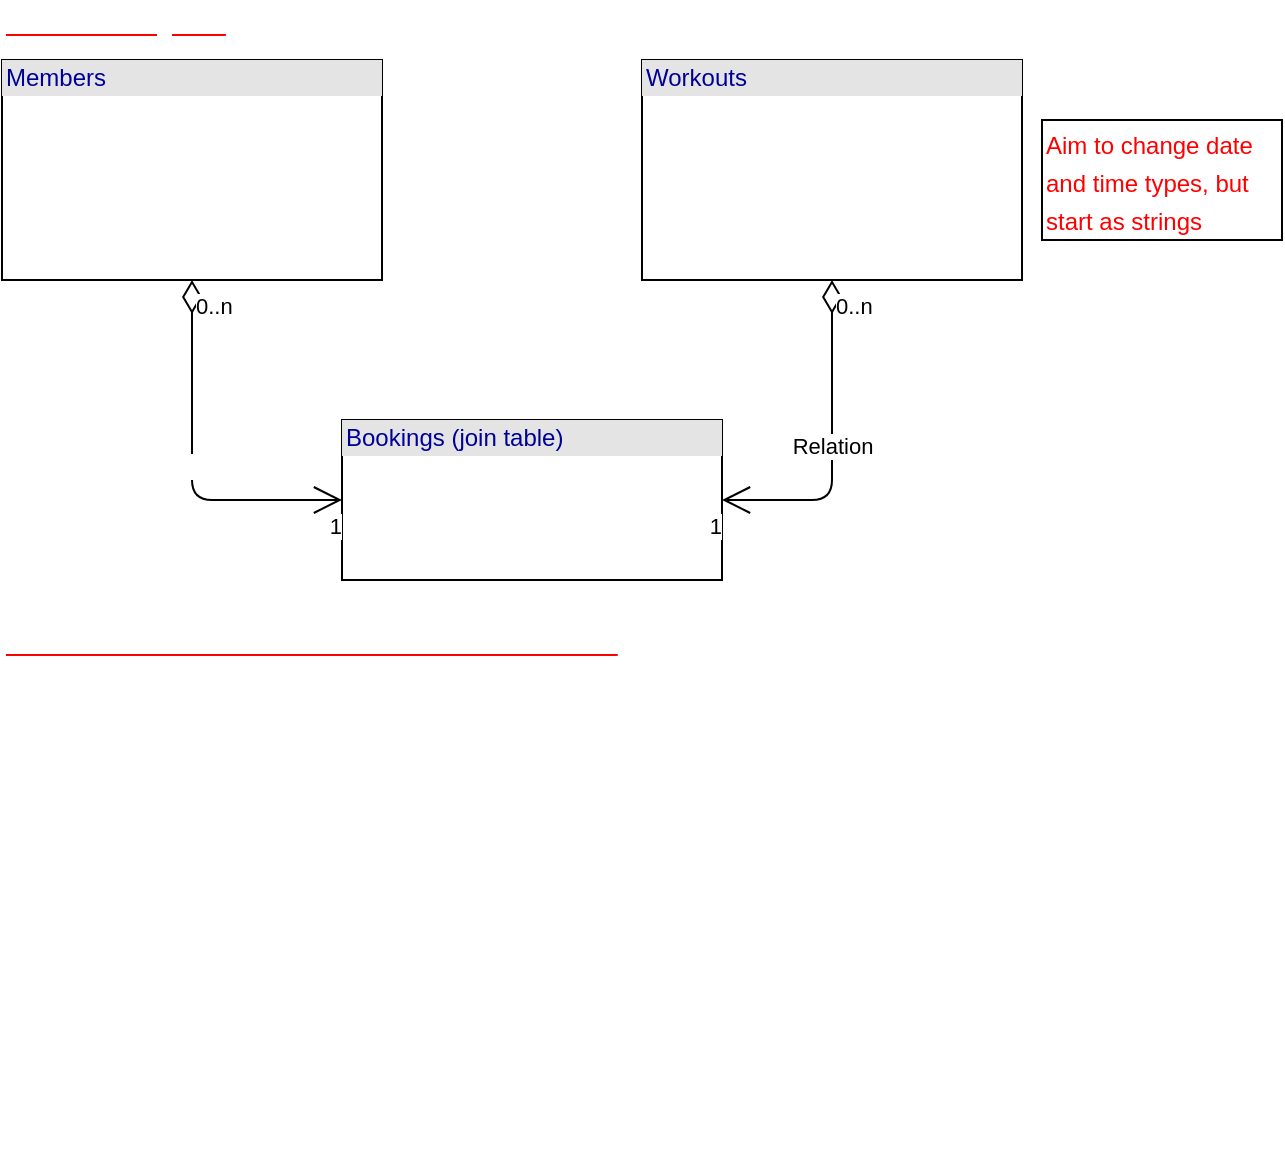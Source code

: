 <mxfile version="13.10.0" type="embed">
    <diagram id="yuUKrdxK7lDRYAdd8XKC" name="Page-1">
        <mxGraphModel dx="628" dy="469" grid="1" gridSize="10" guides="1" tooltips="1" connect="1" arrows="1" fold="1" page="1" pageScale="1" pageWidth="827" pageHeight="1169" math="0" shadow="0">
            <root>
                <mxCell id="0"/>
                <mxCell id="1" parent="0"/>
                <mxCell id="2" value="&lt;div style=&quot;box-sizing: border-box ; width: 100% ; background: #e4e4e4 ; padding: 2px&quot;&gt;&lt;font color=&quot;#000099&quot;&gt;Members&lt;/font&gt;&lt;/div&gt;&lt;table style=&quot;width: 100% ; font-size: 1em&quot; cellpadding=&quot;2&quot; cellspacing=&quot;0&quot;&gt;&lt;tbody&gt;&lt;tr&gt;&lt;td&gt;&lt;font color=&quot;#ffffff&quot;&gt;PK&lt;/font&gt;&lt;/td&gt;&lt;td&gt;&lt;font color=&quot;#ffffff&quot;&gt;id SERIAL&lt;/font&gt;&lt;/td&gt;&lt;/tr&gt;&lt;tr&gt;&lt;td&gt;&lt;br&gt;&lt;/td&gt;&lt;td&gt;&lt;font color=&quot;#ffffff&quot;&gt;first_name VARCHAR(255)&lt;/font&gt;&lt;/td&gt;&lt;/tr&gt;&lt;tr&gt;&lt;td&gt;&lt;/td&gt;&lt;td&gt;&lt;font color=&quot;#ffffff&quot;&gt;last_name VARCHAR(255)&lt;br&gt;gender VARCHAR(255)&lt;br&gt;age INT&lt;/font&gt;&lt;/td&gt;&lt;/tr&gt;&lt;/tbody&gt;&lt;/table&gt;" style="verticalAlign=top;align=left;overflow=fill;html=1;fontColor=#FF0000;" vertex="1" parent="1">
                    <mxGeometry x="40" y="40" width="190" height="110" as="geometry"/>
                </mxCell>
                <mxCell id="3" value="&lt;div style=&quot;box-sizing: border-box ; width: 100% ; background: #e4e4e4 ; padding: 2px&quot;&gt;&lt;font color=&quot;#000099&quot;&gt;Workouts&lt;/font&gt;&lt;/div&gt;&lt;table style=&quot;width: 100% ; font-size: 1em&quot; cellpadding=&quot;2&quot; cellspacing=&quot;0&quot;&gt;&lt;tbody&gt;&lt;tr&gt;&lt;td&gt;&lt;font color=&quot;#ffffff&quot;&gt;PK&lt;/font&gt;&lt;/td&gt;&lt;td&gt;&lt;font color=&quot;#ffffff&quot;&gt;id SERIAL&lt;/font&gt;&lt;/td&gt;&lt;/tr&gt;&lt;tr&gt;&lt;td&gt;&lt;br&gt;&lt;/td&gt;&lt;td&gt;&lt;font color=&quot;#ffffff&quot;&gt;name VARCHAR(255)&lt;br&gt;category VARCHAR(255)&lt;/font&gt;&lt;/td&gt;&lt;/tr&gt;&lt;tr&gt;&lt;td&gt;&lt;/td&gt;&lt;td&gt;&lt;font color=&quot;#ffffff&quot;&gt;date VARCHAR(255)&lt;br&gt;time VARCHAR(255)&lt;/font&gt;&lt;/td&gt;&lt;/tr&gt;&lt;/tbody&gt;&lt;/table&gt;" style="verticalAlign=top;align=left;overflow=fill;html=1;fontColor=#FF0000;" vertex="1" parent="1">
                    <mxGeometry x="360" y="40" width="190" height="110" as="geometry"/>
                </mxCell>
                <mxCell id="4" value="&lt;div style=&quot;box-sizing: border-box ; width: 100% ; background: #e4e4e4 ; padding: 2px&quot;&gt;&lt;font color=&quot;#000099&quot;&gt;Bookings (join table)&lt;/font&gt;&lt;/div&gt;&lt;table style=&quot;width: 100% ; font-size: 1em&quot; cellpadding=&quot;2&quot; cellspacing=&quot;0&quot;&gt;&lt;tbody&gt;&lt;tr&gt;&lt;td&gt;&lt;font color=&quot;#ffffff&quot;&gt;PK&lt;/font&gt;&lt;/td&gt;&lt;td&gt;&lt;font color=&quot;#ffffff&quot;&gt;id SERIAL&lt;/font&gt;&lt;/td&gt;&lt;/tr&gt;&lt;tr&gt;&lt;td&gt;&lt;font color=&quot;#ffffff&quot;&gt;FK&lt;br&gt;FK&lt;/font&gt;&lt;/td&gt;&lt;td&gt;&lt;font color=&quot;#ffffff&quot;&gt;member_id INT&lt;br&gt;workout_id INT&lt;/font&gt;&lt;/td&gt;&lt;/tr&gt;&lt;tr&gt;&lt;td&gt;&lt;/td&gt;&lt;td&gt;&lt;font color=&quot;#ffffff&quot;&gt;&lt;br&gt;&lt;/font&gt;&lt;/td&gt;&lt;/tr&gt;&lt;/tbody&gt;&lt;/table&gt;" style="verticalAlign=top;align=left;overflow=fill;html=1;fontColor=#FF0000;" vertex="1" parent="1">
                    <mxGeometry x="210" y="220" width="190" height="80" as="geometry"/>
                </mxCell>
                <mxCell id="5" value="Relation" style="endArrow=open;html=1;endSize=12;startArrow=diamondThin;startSize=14;startFill=0;edgeStyle=orthogonalEdgeStyle;exitX=0.5;exitY=1;exitDx=0;exitDy=0;entryX=0;entryY=0.5;entryDx=0;entryDy=0;fontColor=#FFFFFF;" edge="1" parent="1" source="2" target="4">
                    <mxGeometry relative="1" as="geometry">
                        <mxPoint x="90" y="190" as="sourcePoint"/>
                        <mxPoint x="250" y="190" as="targetPoint"/>
                    </mxGeometry>
                </mxCell>
                <mxCell id="6" value="0..n" style="edgeLabel;resizable=0;html=1;align=left;verticalAlign=top;" connectable="0" vertex="1" parent="5">
                    <mxGeometry x="-1" relative="1" as="geometry"/>
                </mxCell>
                <mxCell id="7" value="1" style="edgeLabel;resizable=0;html=1;align=right;verticalAlign=top;" connectable="0" vertex="1" parent="5">
                    <mxGeometry x="1" relative="1" as="geometry"/>
                </mxCell>
                <mxCell id="8" value="Relation" style="endArrow=open;html=1;endSize=12;startArrow=diamondThin;startSize=14;startFill=0;edgeStyle=orthogonalEdgeStyle;exitX=0.5;exitY=1;exitDx=0;exitDy=0;entryX=1;entryY=0.5;entryDx=0;entryDy=0;" edge="1" parent="1" source="3" target="4">
                    <mxGeometry relative="1" as="geometry">
                        <mxPoint x="430" y="180" as="sourcePoint"/>
                        <mxPoint x="590" y="180" as="targetPoint"/>
                    </mxGeometry>
                </mxCell>
                <mxCell id="9" value="0..n" style="edgeLabel;resizable=0;html=1;align=left;verticalAlign=top;" connectable="0" vertex="1" parent="8">
                    <mxGeometry x="-1" relative="1" as="geometry"/>
                </mxCell>
                <mxCell id="10" value="1" style="edgeLabel;resizable=0;html=1;align=right;verticalAlign=top;" connectable="0" vertex="1" parent="8">
                    <mxGeometry x="1" relative="1" as="geometry"/>
                </mxCell>
                <mxCell id="11" value="&lt;font color=&quot;#ffffff&quot; style=&quot;font-size: 16px;&quot;&gt;MVP db layout&lt;/font&gt;" style="text;html=1;align=left;verticalAlign=middle;resizable=0;points=[];autosize=1;fontColor=#FF0000;fontStyle=5;fontSize=16;" vertex="1" parent="1">
                    <mxGeometry x="40" y="10" width="130" height="20" as="geometry"/>
                </mxCell>
                <mxCell id="12" value="&lt;font color=&quot;#ffffff&quot; style=&quot;font-size: 16px&quot;&gt;Possible extension alterations/additions&lt;/font&gt;" style="text;html=1;align=left;verticalAlign=middle;resizable=0;points=[];autosize=1;fontColor=#FF0000;fontStyle=5;fontSize=16;" vertex="1" parent="1">
                    <mxGeometry x="40" y="320" width="320" height="20" as="geometry"/>
                </mxCell>
                <mxCell id="13" value="&lt;ul&gt;&lt;li&gt;&lt;font style=&quot;font-size: 12px&quot;&gt;Memberships: - add membership field to members. Add membership requirement to classes&lt;/font&gt;&lt;/li&gt;&lt;li&gt;&lt;span style=&quot;font-size: 12px&quot;&gt;Change Member age to D.O.B, change Workout date and time from strings&lt;/span&gt;&lt;/li&gt;&lt;li&gt;&lt;span style=&quot;font-size: 12px&quot;&gt;Maximum class capacity&lt;/span&gt;&lt;/li&gt;&lt;li&gt;&lt;font style=&quot;font-size: 12px&quot;&gt;Add coaches table: - One to many relationship between classes and coaches&lt;br&gt;(1 coach per class, but coaches can lead multiple classes)&lt;/font&gt;&lt;/li&gt;&lt;li&gt;&lt;font style=&quot;font-size: 12px&quot;&gt;Filter classes by date/time?&lt;/font&gt;&lt;/li&gt;&lt;li&gt;&lt;font style=&quot;font-size: 12px&quot;&gt;Age restricted classes? (kids, seniors?)&lt;/font&gt;&lt;/li&gt;&lt;li&gt;&lt;span style=&quot;font-size: 12px&quot;&gt;Active/deactivated members? Deactivate if showing covid symptoms?&lt;/span&gt;&lt;/li&gt;&lt;li&gt;&lt;span style=&quot;font-size: 12px&quot;&gt;Pay for memberships and/or certain classes?&lt;/span&gt;&lt;/li&gt;&lt;/ul&gt;" style="text;html=1;align=left;verticalAlign=middle;resizable=0;points=[];autosize=1;fontSize=16;fontColor=#FFFFFF;" vertex="1" parent="1">
                    <mxGeometry x="40" y="320" width="540" height="270" as="geometry"/>
                </mxCell>
                <mxCell id="15" value="&lt;span style=&quot;font-size: 12px ; text-align: center&quot;&gt;&lt;font color=&quot;#ff0000&quot;&gt;Aim to change date and time types, but start as strings&lt;/font&gt;&lt;/span&gt;" style="whiteSpace=wrap;html=1;fontSize=16;fontColor=#FFFFFF;align=left;" vertex="1" parent="1">
                    <mxGeometry x="560" y="70" width="120" height="60" as="geometry"/>
                </mxCell>
            </root>
        </mxGraphModel>
    </diagram>
</mxfile>